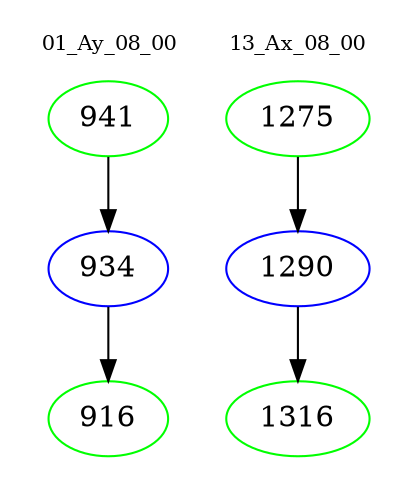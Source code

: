 digraph{
subgraph cluster_0 {
color = white
label = "01_Ay_08_00";
fontsize=10;
T0_941 [label="941", color="green"]
T0_941 -> T0_934 [color="black"]
T0_934 [label="934", color="blue"]
T0_934 -> T0_916 [color="black"]
T0_916 [label="916", color="green"]
}
subgraph cluster_1 {
color = white
label = "13_Ax_08_00";
fontsize=10;
T1_1275 [label="1275", color="green"]
T1_1275 -> T1_1290 [color="black"]
T1_1290 [label="1290", color="blue"]
T1_1290 -> T1_1316 [color="black"]
T1_1316 [label="1316", color="green"]
}
}
